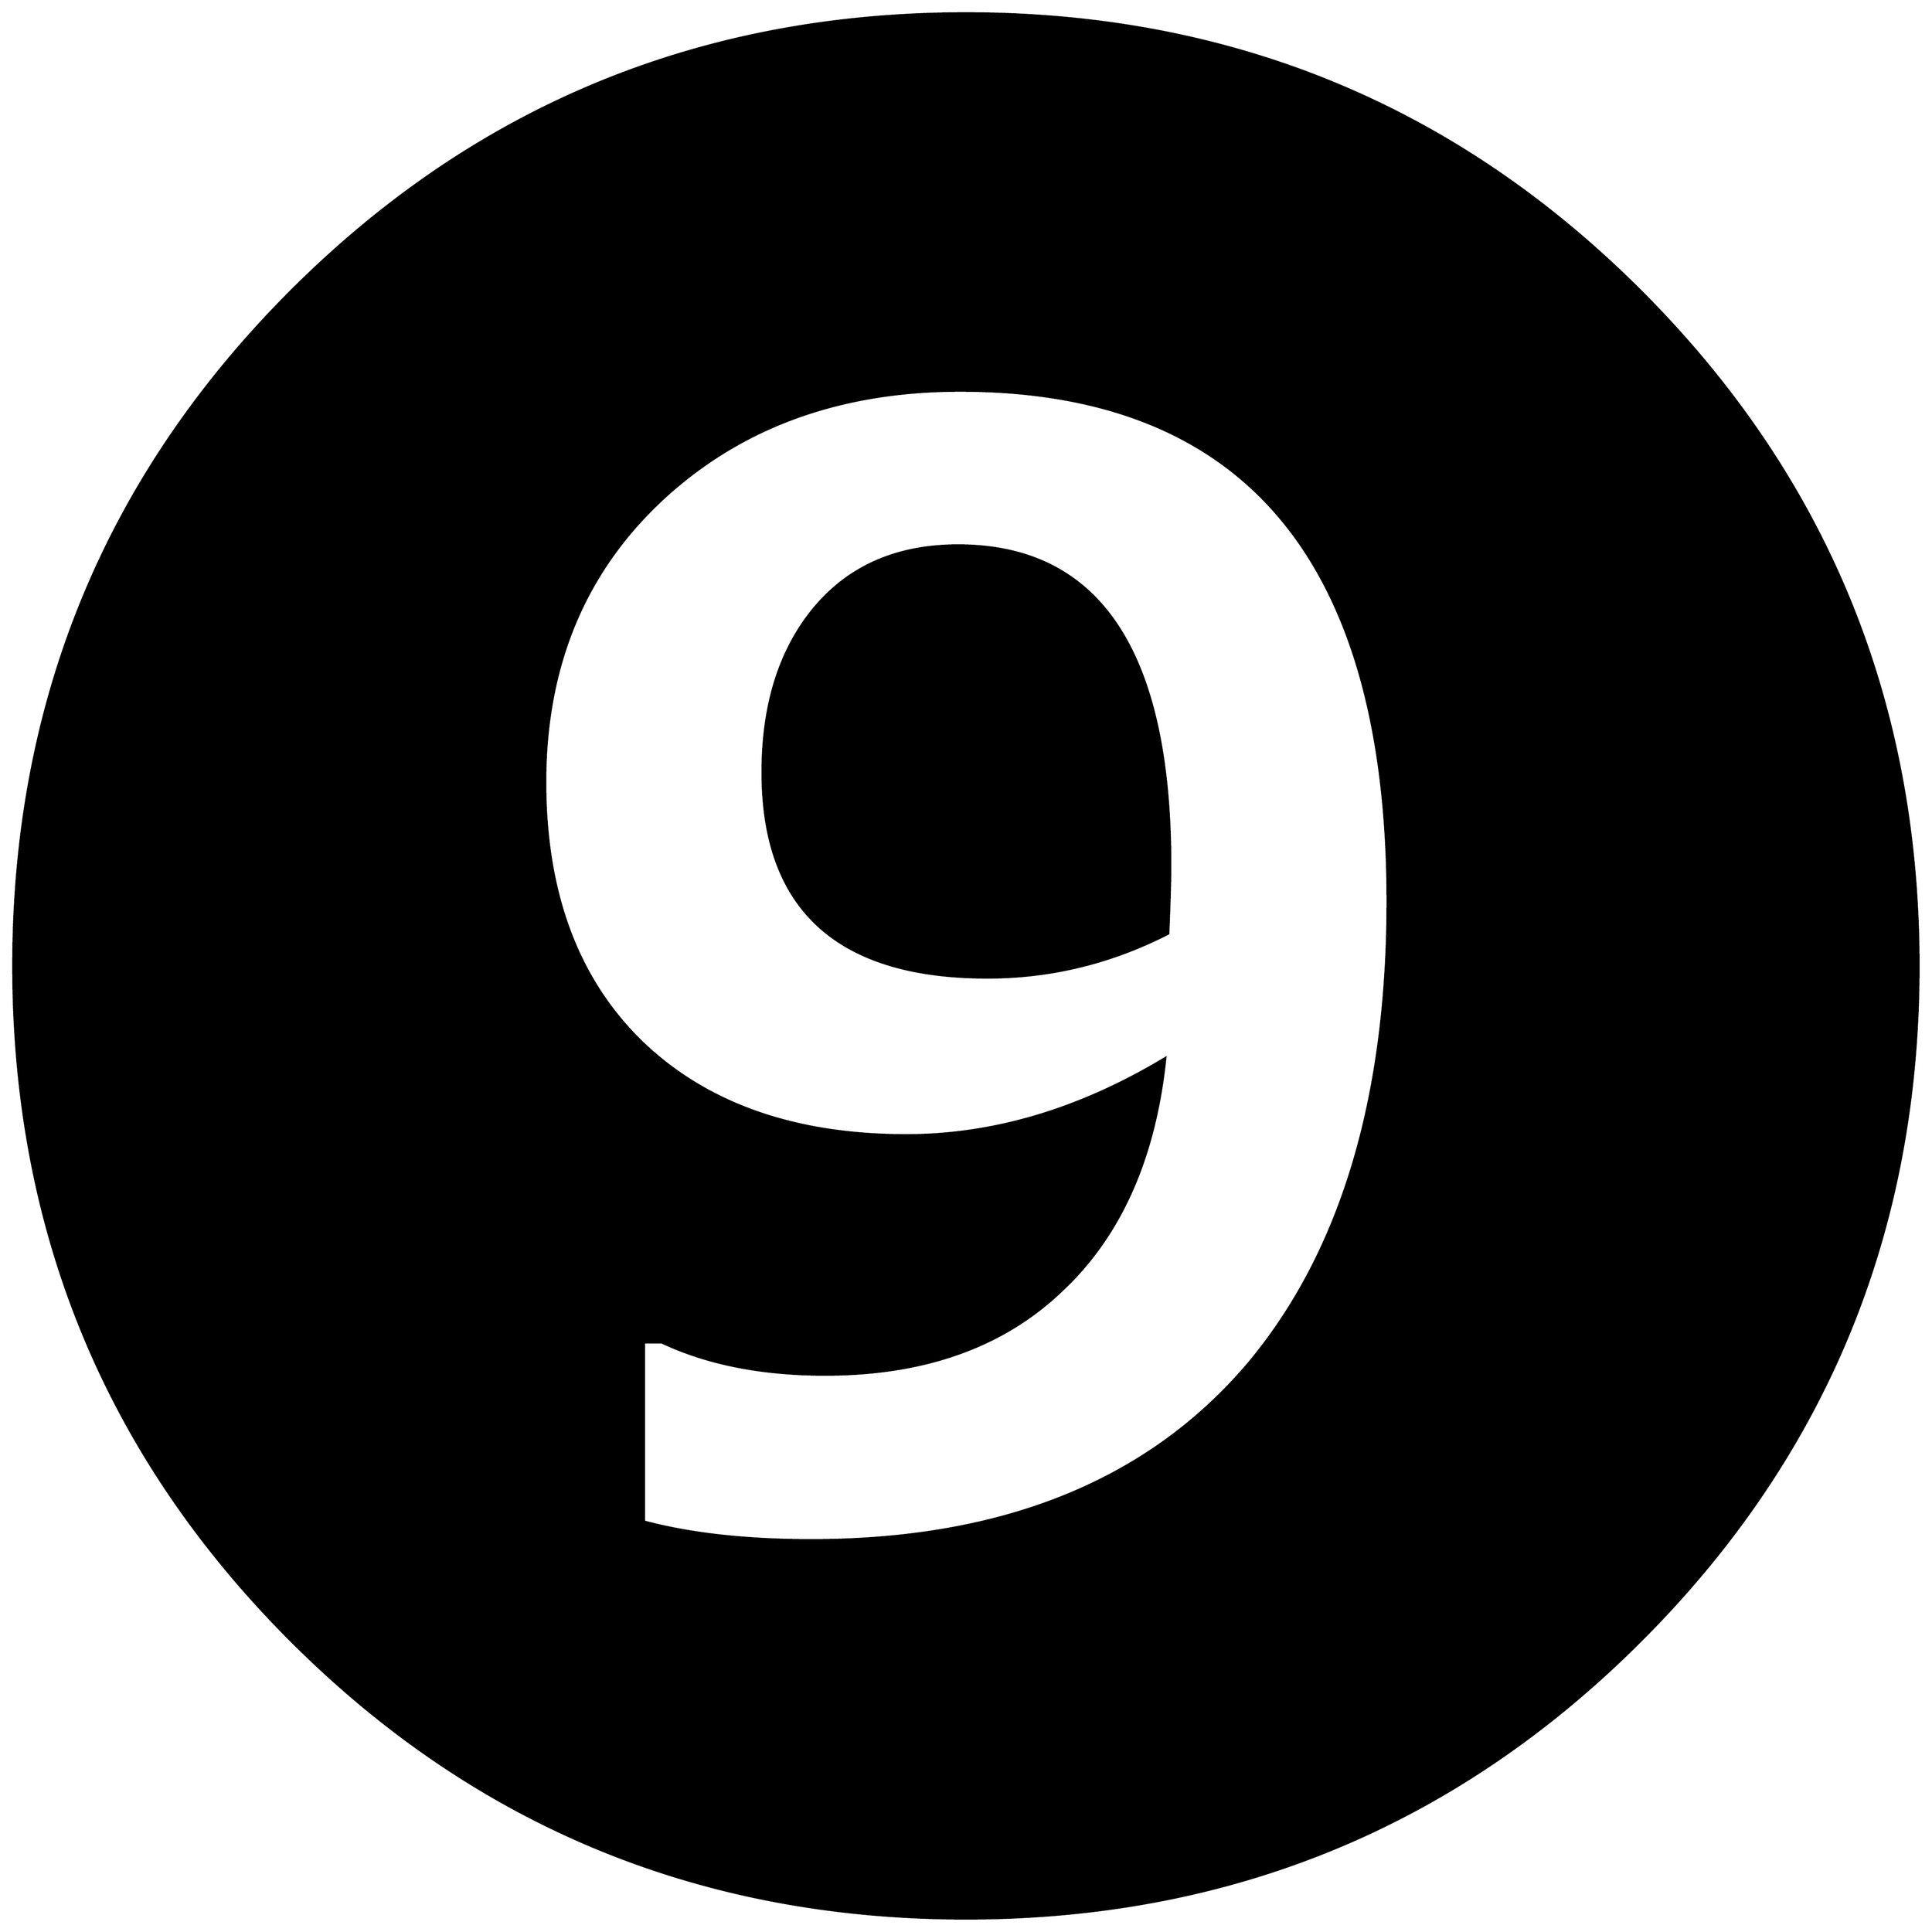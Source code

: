 


\begin{tikzpicture}[y=0.80pt, x=0.80pt, yscale=-1.0, xscale=1.0, inner sep=0pt, outer sep=0pt]
\begin{scope}[shift={(100.0,1706.0)},nonzero rule]
  \path[draw=.,fill=.,line width=1.600pt] (1998.0,-582.0) ..
    controls (1998.0,-311.333) and (1903.333,-81.333) ..
    (1714.0,108.0) .. controls (1524.667,297.333) and (1294.667,392.0)
    .. (1024.0,392.0) .. controls (753.333,392.0) and
    (523.333,297.333) .. (334.0,108.0) .. controls (144.667,-81.333) and
    (50.0,-311.333) .. (50.0,-582.0) .. controls (50.0,-852.667) and
    (144.667,-1082.667) .. (334.0,-1272.0) .. controls
    (523.333,-1461.333) and (753.333,-1556.0) .. (1024.0,-1556.0) ..
    controls (1294.667,-1556.0) and (1524.667,-1461.333) ..
    (1714.0,-1272.0) .. controls (1903.333,-1082.667) and
    (1998.0,-852.667) .. (1998.0,-582.0) -- cycle(1455.0,-648.0)
    .. controls (1455.0,-996.0) and (1309.333,-1170.0) ..
    (1018.0,-1170.0) .. controls (896.667,-1170.0) and
    (796.333,-1134.0) .. (717.0,-1062.0) .. controls
    (635.0,-987.333) and (594.0,-890.0) .. (594.0,-770.0) ..
    controls (594.0,-656.667) and (627.0,-568.0) .. (693.0,-504.0)
    .. controls (759.0,-440.667) and (849.0,-409.0) ..
    (963.0,-409.0) .. controls (1052.333,-409.0) and
    (1140.667,-435.333) .. (1228.0,-488.0) .. controls
    (1217.333,-386.0) and (1182.333,-307.0) .. (1123.0,-251.0) ..
    controls (1063.0,-193.0) and (982.0,-164.0) ..
    (880.0,-164.0) .. controls (815.333,-164.0) and (759.667,-175.0)
    .. (713.0,-197.0) -- (695.0,-197.0) -- (695.0,-14.0) ..
    controls (742.333,-1.333) and (799.333,5.0) .. (866.0,5.0) ..
    controls (1062.667,5.0) and (1212.0,-55.667) .. (1314.0,-177.0)
    .. controls (1408.0,-290.333) and (1455.0,-447.333) ..
    (1455.0,-648.0) -- cycle(1233.0,-685.0) .. controls
    (1233.0,-670.333) and (1232.333,-647.0) .. (1231.0,-615.0) ..
    controls (1172.333,-585.0) and (1110.667,-570.0) ..
    (1046.0,-570.0) .. controls (892.667,-570.0) and
    (816.0,-640.0) .. (816.0,-780.0) .. controls (816.0,-846.667)
    and (832.333,-901.0) .. (865.0,-943.0) .. controls
    (901.0,-989.0) and (951.333,-1012.0) .. (1016.0,-1012.0) ..
    controls (1160.667,-1012.0) and (1233.0,-903.0) ..
    (1233.0,-685.0) -- cycle;
\end{scope}

\end{tikzpicture}

